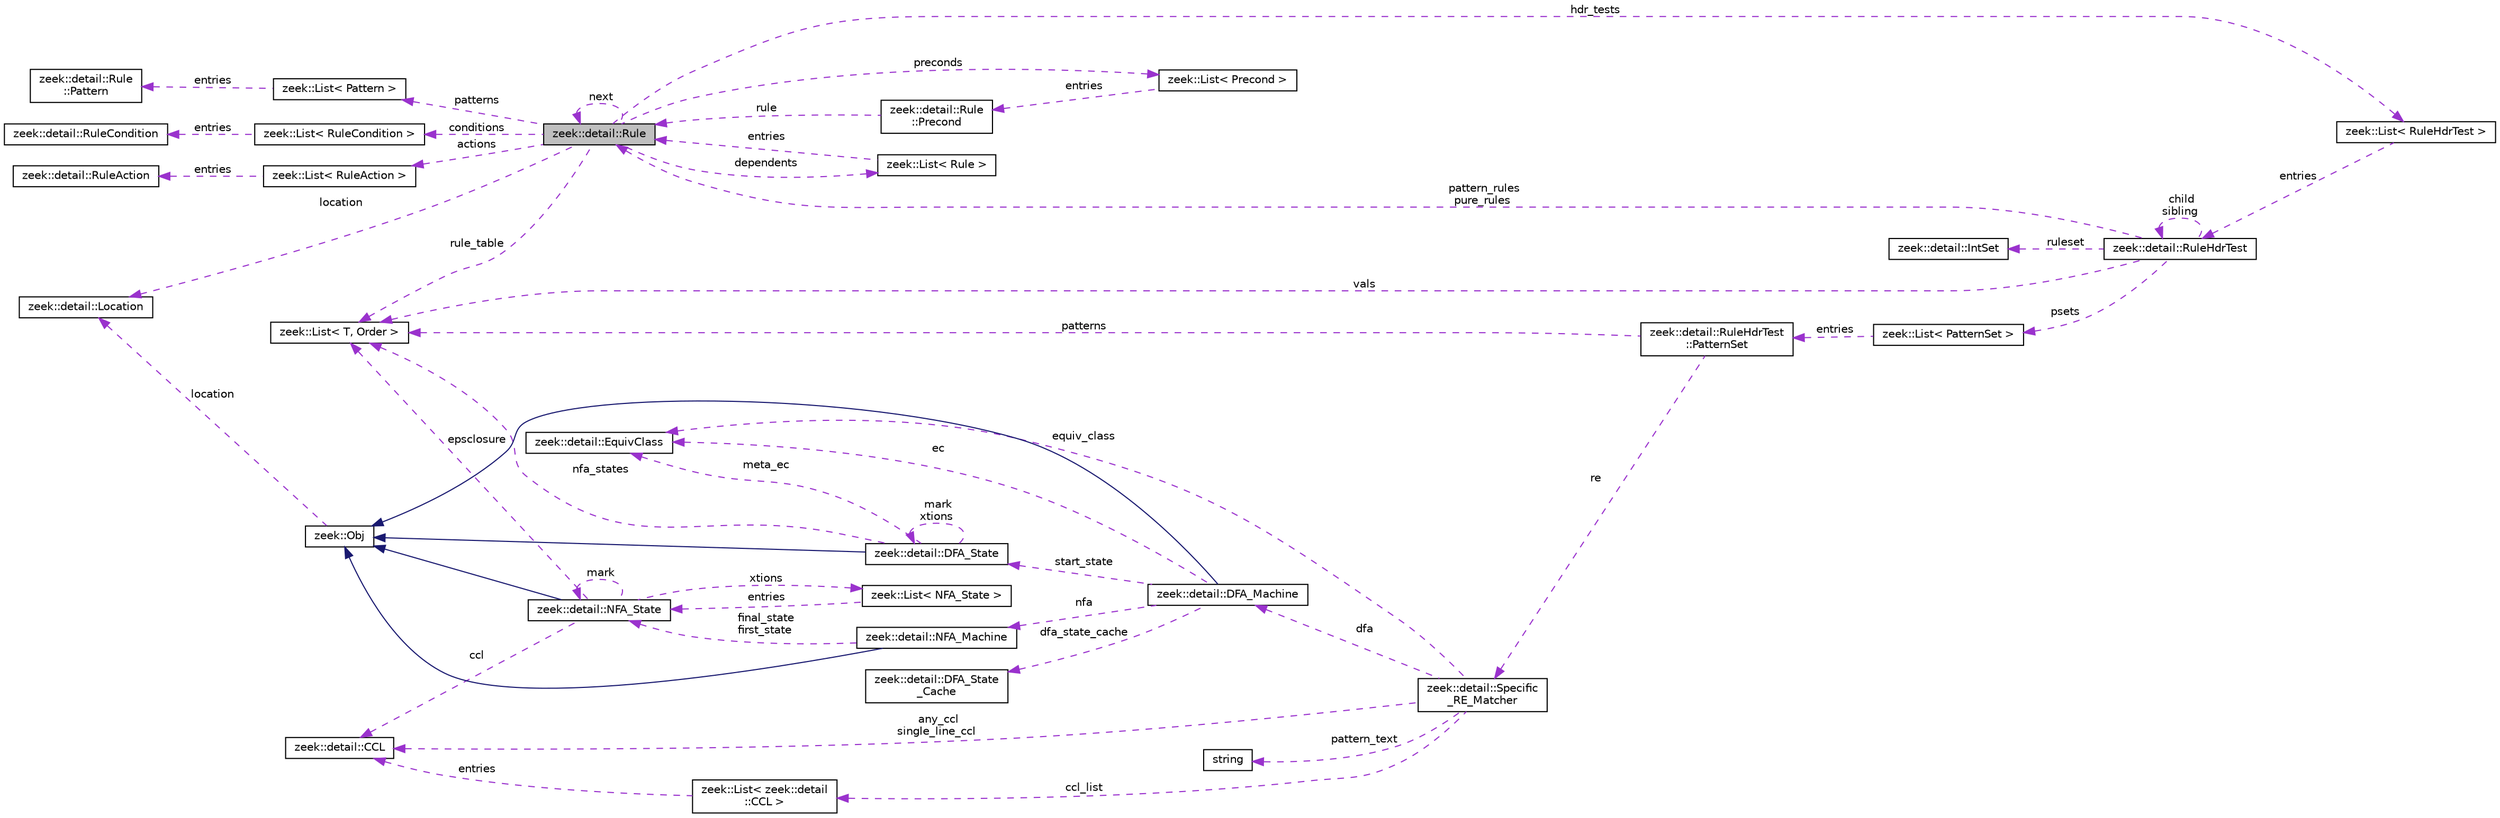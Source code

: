 digraph "zeek::detail::Rule"
{
 // LATEX_PDF_SIZE
  edge [fontname="Helvetica",fontsize="10",labelfontname="Helvetica",labelfontsize="10"];
  node [fontname="Helvetica",fontsize="10",shape=record];
  rankdir="LR";
  Node1 [label="zeek::detail::Rule",height=0.2,width=0.4,color="black", fillcolor="grey75", style="filled", fontcolor="black",tooltip=" "];
  Node2 -> Node1 [dir="back",color="darkorchid3",fontsize="10",style="dashed",label=" hdr_tests" ,fontname="Helvetica"];
  Node2 [label="zeek::List\< RuleHdrTest \>",height=0.2,width=0.4,color="black", fillcolor="white", style="filled",URL="$d2/d8d/classzeek_1_1List.html",tooltip=" "];
  Node3 -> Node2 [dir="back",color="darkorchid3",fontsize="10",style="dashed",label=" entries" ,fontname="Helvetica"];
  Node3 [label="zeek::detail::RuleHdrTest",height=0.2,width=0.4,color="black", fillcolor="white", style="filled",URL="$d4/d72/classzeek_1_1detail_1_1RuleHdrTest.html",tooltip=" "];
  Node4 -> Node3 [dir="back",color="darkorchid3",fontsize="10",style="dashed",label=" vals" ,fontname="Helvetica"];
  Node4 [label="zeek::List\< T, Order \>",height=0.2,width=0.4,color="black", fillcolor="white", style="filled",URL="$d2/d8d/classzeek_1_1List.html",tooltip=" "];
  Node5 -> Node3 [dir="back",color="darkorchid3",fontsize="10",style="dashed",label=" psets" ,fontname="Helvetica"];
  Node5 [label="zeek::List\< PatternSet \>",height=0.2,width=0.4,color="black", fillcolor="white", style="filled",URL="$d2/d8d/classzeek_1_1List.html",tooltip=" "];
  Node6 -> Node5 [dir="back",color="darkorchid3",fontsize="10",style="dashed",label=" entries" ,fontname="Helvetica"];
  Node6 [label="zeek::detail::RuleHdrTest\l::PatternSet",height=0.2,width=0.4,color="black", fillcolor="white", style="filled",URL="$d0/db5/structzeek_1_1detail_1_1RuleHdrTest_1_1PatternSet.html",tooltip=" "];
  Node7 -> Node6 [dir="back",color="darkorchid3",fontsize="10",style="dashed",label=" re" ,fontname="Helvetica"];
  Node7 [label="zeek::detail::Specific\l_RE_Matcher",height=0.2,width=0.4,color="black", fillcolor="white", style="filled",URL="$df/d02/classzeek_1_1detail_1_1Specific__RE__Matcher.html",tooltip=" "];
  Node8 -> Node7 [dir="back",color="darkorchid3",fontsize="10",style="dashed",label=" pattern_text" ,fontname="Helvetica"];
  Node8 [label="string",height=0.2,width=0.4,color="black", fillcolor="white", style="filled",tooltip=" "];
  Node9 -> Node7 [dir="back",color="darkorchid3",fontsize="10",style="dashed",label=" ccl_list" ,fontname="Helvetica"];
  Node9 [label="zeek::List\< zeek::detail\l::CCL \>",height=0.2,width=0.4,color="black", fillcolor="white", style="filled",URL="$d2/d8d/classzeek_1_1List.html",tooltip=" "];
  Node10 -> Node9 [dir="back",color="darkorchid3",fontsize="10",style="dashed",label=" entries" ,fontname="Helvetica"];
  Node10 [label="zeek::detail::CCL",height=0.2,width=0.4,color="black", fillcolor="white", style="filled",URL="$d4/d9b/classzeek_1_1detail_1_1CCL.html",tooltip=" "];
  Node11 -> Node7 [dir="back",color="darkorchid3",fontsize="10",style="dashed",label=" equiv_class" ,fontname="Helvetica"];
  Node11 [label="zeek::detail::EquivClass",height=0.2,width=0.4,color="black", fillcolor="white", style="filled",URL="$d7/d37/classzeek_1_1detail_1_1EquivClass.html",tooltip=" "];
  Node12 -> Node7 [dir="back",color="darkorchid3",fontsize="10",style="dashed",label=" dfa" ,fontname="Helvetica"];
  Node12 [label="zeek::detail::DFA_Machine",height=0.2,width=0.4,color="black", fillcolor="white", style="filled",URL="$d5/dd7/classzeek_1_1detail_1_1DFA__Machine.html",tooltip=" "];
  Node13 -> Node12 [dir="back",color="midnightblue",fontsize="10",style="solid",fontname="Helvetica"];
  Node13 [label="zeek::Obj",height=0.2,width=0.4,color="black", fillcolor="white", style="filled",URL="$dd/df1/classzeek_1_1Obj.html",tooltip=" "];
  Node14 -> Node13 [dir="back",color="darkorchid3",fontsize="10",style="dashed",label=" location" ,fontname="Helvetica"];
  Node14 [label="zeek::detail::Location",height=0.2,width=0.4,color="black", fillcolor="white", style="filled",URL="$d5/d1d/classzeek_1_1detail_1_1Location.html",tooltip=" "];
  Node11 -> Node12 [dir="back",color="darkorchid3",fontsize="10",style="dashed",label=" ec" ,fontname="Helvetica"];
  Node15 -> Node12 [dir="back",color="darkorchid3",fontsize="10",style="dashed",label=" start_state" ,fontname="Helvetica"];
  Node15 [label="zeek::detail::DFA_State",height=0.2,width=0.4,color="black", fillcolor="white", style="filled",URL="$dc/d7e/classzeek_1_1detail_1_1DFA__State.html",tooltip=" "];
  Node13 -> Node15 [dir="back",color="midnightblue",fontsize="10",style="solid",fontname="Helvetica"];
  Node15 -> Node15 [dir="back",color="darkorchid3",fontsize="10",style="dashed",label=" mark\nxtions" ,fontname="Helvetica"];
  Node4 -> Node15 [dir="back",color="darkorchid3",fontsize="10",style="dashed",label=" nfa_states" ,fontname="Helvetica"];
  Node11 -> Node15 [dir="back",color="darkorchid3",fontsize="10",style="dashed",label=" meta_ec" ,fontname="Helvetica"];
  Node16 -> Node12 [dir="back",color="darkorchid3",fontsize="10",style="dashed",label=" dfa_state_cache" ,fontname="Helvetica"];
  Node16 [label="zeek::detail::DFA_State\l_Cache",height=0.2,width=0.4,color="black", fillcolor="white", style="filled",URL="$df/d31/classzeek_1_1detail_1_1DFA__State__Cache.html",tooltip=" "];
  Node17 -> Node12 [dir="back",color="darkorchid3",fontsize="10",style="dashed",label=" nfa" ,fontname="Helvetica"];
  Node17 [label="zeek::detail::NFA_Machine",height=0.2,width=0.4,color="black", fillcolor="white", style="filled",URL="$df/d68/classzeek_1_1detail_1_1NFA__Machine.html",tooltip=" "];
  Node13 -> Node17 [dir="back",color="midnightblue",fontsize="10",style="solid",fontname="Helvetica"];
  Node18 -> Node17 [dir="back",color="darkorchid3",fontsize="10",style="dashed",label=" final_state\nfirst_state" ,fontname="Helvetica"];
  Node18 [label="zeek::detail::NFA_State",height=0.2,width=0.4,color="black", fillcolor="white", style="filled",URL="$d2/da3/classzeek_1_1detail_1_1NFA__State.html",tooltip=" "];
  Node13 -> Node18 [dir="back",color="midnightblue",fontsize="10",style="solid",fontname="Helvetica"];
  Node10 -> Node18 [dir="back",color="darkorchid3",fontsize="10",style="dashed",label=" ccl" ,fontname="Helvetica"];
  Node19 -> Node18 [dir="back",color="darkorchid3",fontsize="10",style="dashed",label=" xtions" ,fontname="Helvetica"];
  Node19 [label="zeek::List\< NFA_State \>",height=0.2,width=0.4,color="black", fillcolor="white", style="filled",URL="$d2/d8d/classzeek_1_1List.html",tooltip=" "];
  Node18 -> Node19 [dir="back",color="darkorchid3",fontsize="10",style="dashed",label=" entries" ,fontname="Helvetica"];
  Node4 -> Node18 [dir="back",color="darkorchid3",fontsize="10",style="dashed",label=" epsclosure" ,fontname="Helvetica"];
  Node18 -> Node18 [dir="back",color="darkorchid3",fontsize="10",style="dashed",label=" mark" ,fontname="Helvetica"];
  Node10 -> Node7 [dir="back",color="darkorchid3",fontsize="10",style="dashed",label=" any_ccl\nsingle_line_ccl" ,fontname="Helvetica"];
  Node4 -> Node6 [dir="back",color="darkorchid3",fontsize="10",style="dashed",label=" patterns" ,fontname="Helvetica"];
  Node1 -> Node3 [dir="back",color="darkorchid3",fontsize="10",style="dashed",label=" pattern_rules\npure_rules" ,fontname="Helvetica"];
  Node20 -> Node3 [dir="back",color="darkorchid3",fontsize="10",style="dashed",label=" ruleset" ,fontname="Helvetica"];
  Node20 [label="zeek::detail::IntSet",height=0.2,width=0.4,color="black", fillcolor="white", style="filled",URL="$df/dcb/classzeek_1_1detail_1_1IntSet.html",tooltip=" "];
  Node3 -> Node3 [dir="back",color="darkorchid3",fontsize="10",style="dashed",label=" child\nsibling" ,fontname="Helvetica"];
  Node21 -> Node1 [dir="back",color="darkorchid3",fontsize="10",style="dashed",label=" conditions" ,fontname="Helvetica"];
  Node21 [label="zeek::List\< RuleCondition \>",height=0.2,width=0.4,color="black", fillcolor="white", style="filled",URL="$d2/d8d/classzeek_1_1List.html",tooltip=" "];
  Node22 -> Node21 [dir="back",color="darkorchid3",fontsize="10",style="dashed",label=" entries" ,fontname="Helvetica"];
  Node22 [label="zeek::detail::RuleCondition",height=0.2,width=0.4,color="black", fillcolor="white", style="filled",URL="$d1/df4/classzeek_1_1detail_1_1RuleCondition.html",tooltip=" "];
  Node23 -> Node1 [dir="back",color="darkorchid3",fontsize="10",style="dashed",label=" actions" ,fontname="Helvetica"];
  Node23 [label="zeek::List\< RuleAction \>",height=0.2,width=0.4,color="black", fillcolor="white", style="filled",URL="$d2/d8d/classzeek_1_1List.html",tooltip=" "];
  Node24 -> Node23 [dir="back",color="darkorchid3",fontsize="10",style="dashed",label=" entries" ,fontname="Helvetica"];
  Node24 [label="zeek::detail::RuleAction",height=0.2,width=0.4,color="black", fillcolor="white", style="filled",URL="$d9/dec/classzeek_1_1detail_1_1RuleAction.html",tooltip=" "];
  Node25 -> Node1 [dir="back",color="darkorchid3",fontsize="10",style="dashed",label=" preconds" ,fontname="Helvetica"];
  Node25 [label="zeek::List\< Precond \>",height=0.2,width=0.4,color="black", fillcolor="white", style="filled",URL="$d2/d8d/classzeek_1_1List.html",tooltip=" "];
  Node26 -> Node25 [dir="back",color="darkorchid3",fontsize="10",style="dashed",label=" entries" ,fontname="Helvetica"];
  Node26 [label="zeek::detail::Rule\l::Precond",height=0.2,width=0.4,color="black", fillcolor="white", style="filled",URL="$d2/d1d/classzeek_1_1detail_1_1Rule.html#d3/d77/structzeek_1_1detail_1_1Rule_1_1Precond",tooltip=" "];
  Node1 -> Node26 [dir="back",color="darkorchid3",fontsize="10",style="dashed",label=" rule" ,fontname="Helvetica"];
  Node27 -> Node1 [dir="back",color="darkorchid3",fontsize="10",style="dashed",label=" dependents" ,fontname="Helvetica"];
  Node27 [label="zeek::List\< Rule \>",height=0.2,width=0.4,color="black", fillcolor="white", style="filled",URL="$d2/d8d/classzeek_1_1List.html",tooltip=" "];
  Node1 -> Node27 [dir="back",color="darkorchid3",fontsize="10",style="dashed",label=" entries" ,fontname="Helvetica"];
  Node28 -> Node1 [dir="back",color="darkorchid3",fontsize="10",style="dashed",label=" patterns" ,fontname="Helvetica"];
  Node28 [label="zeek::List\< Pattern \>",height=0.2,width=0.4,color="black", fillcolor="white", style="filled",URL="$d2/d8d/classzeek_1_1List.html",tooltip=" "];
  Node29 -> Node28 [dir="back",color="darkorchid3",fontsize="10",style="dashed",label=" entries" ,fontname="Helvetica"];
  Node29 [label="zeek::detail::Rule\l::Pattern",height=0.2,width=0.4,color="black", fillcolor="white", style="filled",URL="$d2/d1d/classzeek_1_1detail_1_1Rule.html#db/da5/structzeek_1_1detail_1_1Rule_1_1Pattern",tooltip=" "];
  Node1 -> Node1 [dir="back",color="darkorchid3",fontsize="10",style="dashed",label=" next" ,fontname="Helvetica"];
  Node14 -> Node1 [dir="back",color="darkorchid3",fontsize="10",style="dashed",label=" location" ,fontname="Helvetica"];
  Node4 -> Node1 [dir="back",color="darkorchid3",fontsize="10",style="dashed",label=" rule_table" ,fontname="Helvetica"];
}
